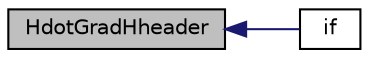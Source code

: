 digraph "HdotGradHheader"
{
  bgcolor="transparent";
  edge [fontname="Helvetica",fontsize="10",labelfontname="Helvetica",labelfontsize="10"];
  node [fontname="Helvetica",fontsize="10",shape=record];
  rankdir="LR";
  Node15 [label="HdotGradHheader",height=0.2,width=0.4,color="black", fillcolor="grey75", style="filled", fontcolor="black"];
  Node15 -> Node16 [dir="back",color="midnightblue",fontsize="10",style="solid",fontname="Helvetica"];
  Node16 [label="if",height=0.2,width=0.4,color="black",URL="$a41393.html#a034ef32f73d9ac040f393b8471cd4afa"];
}
